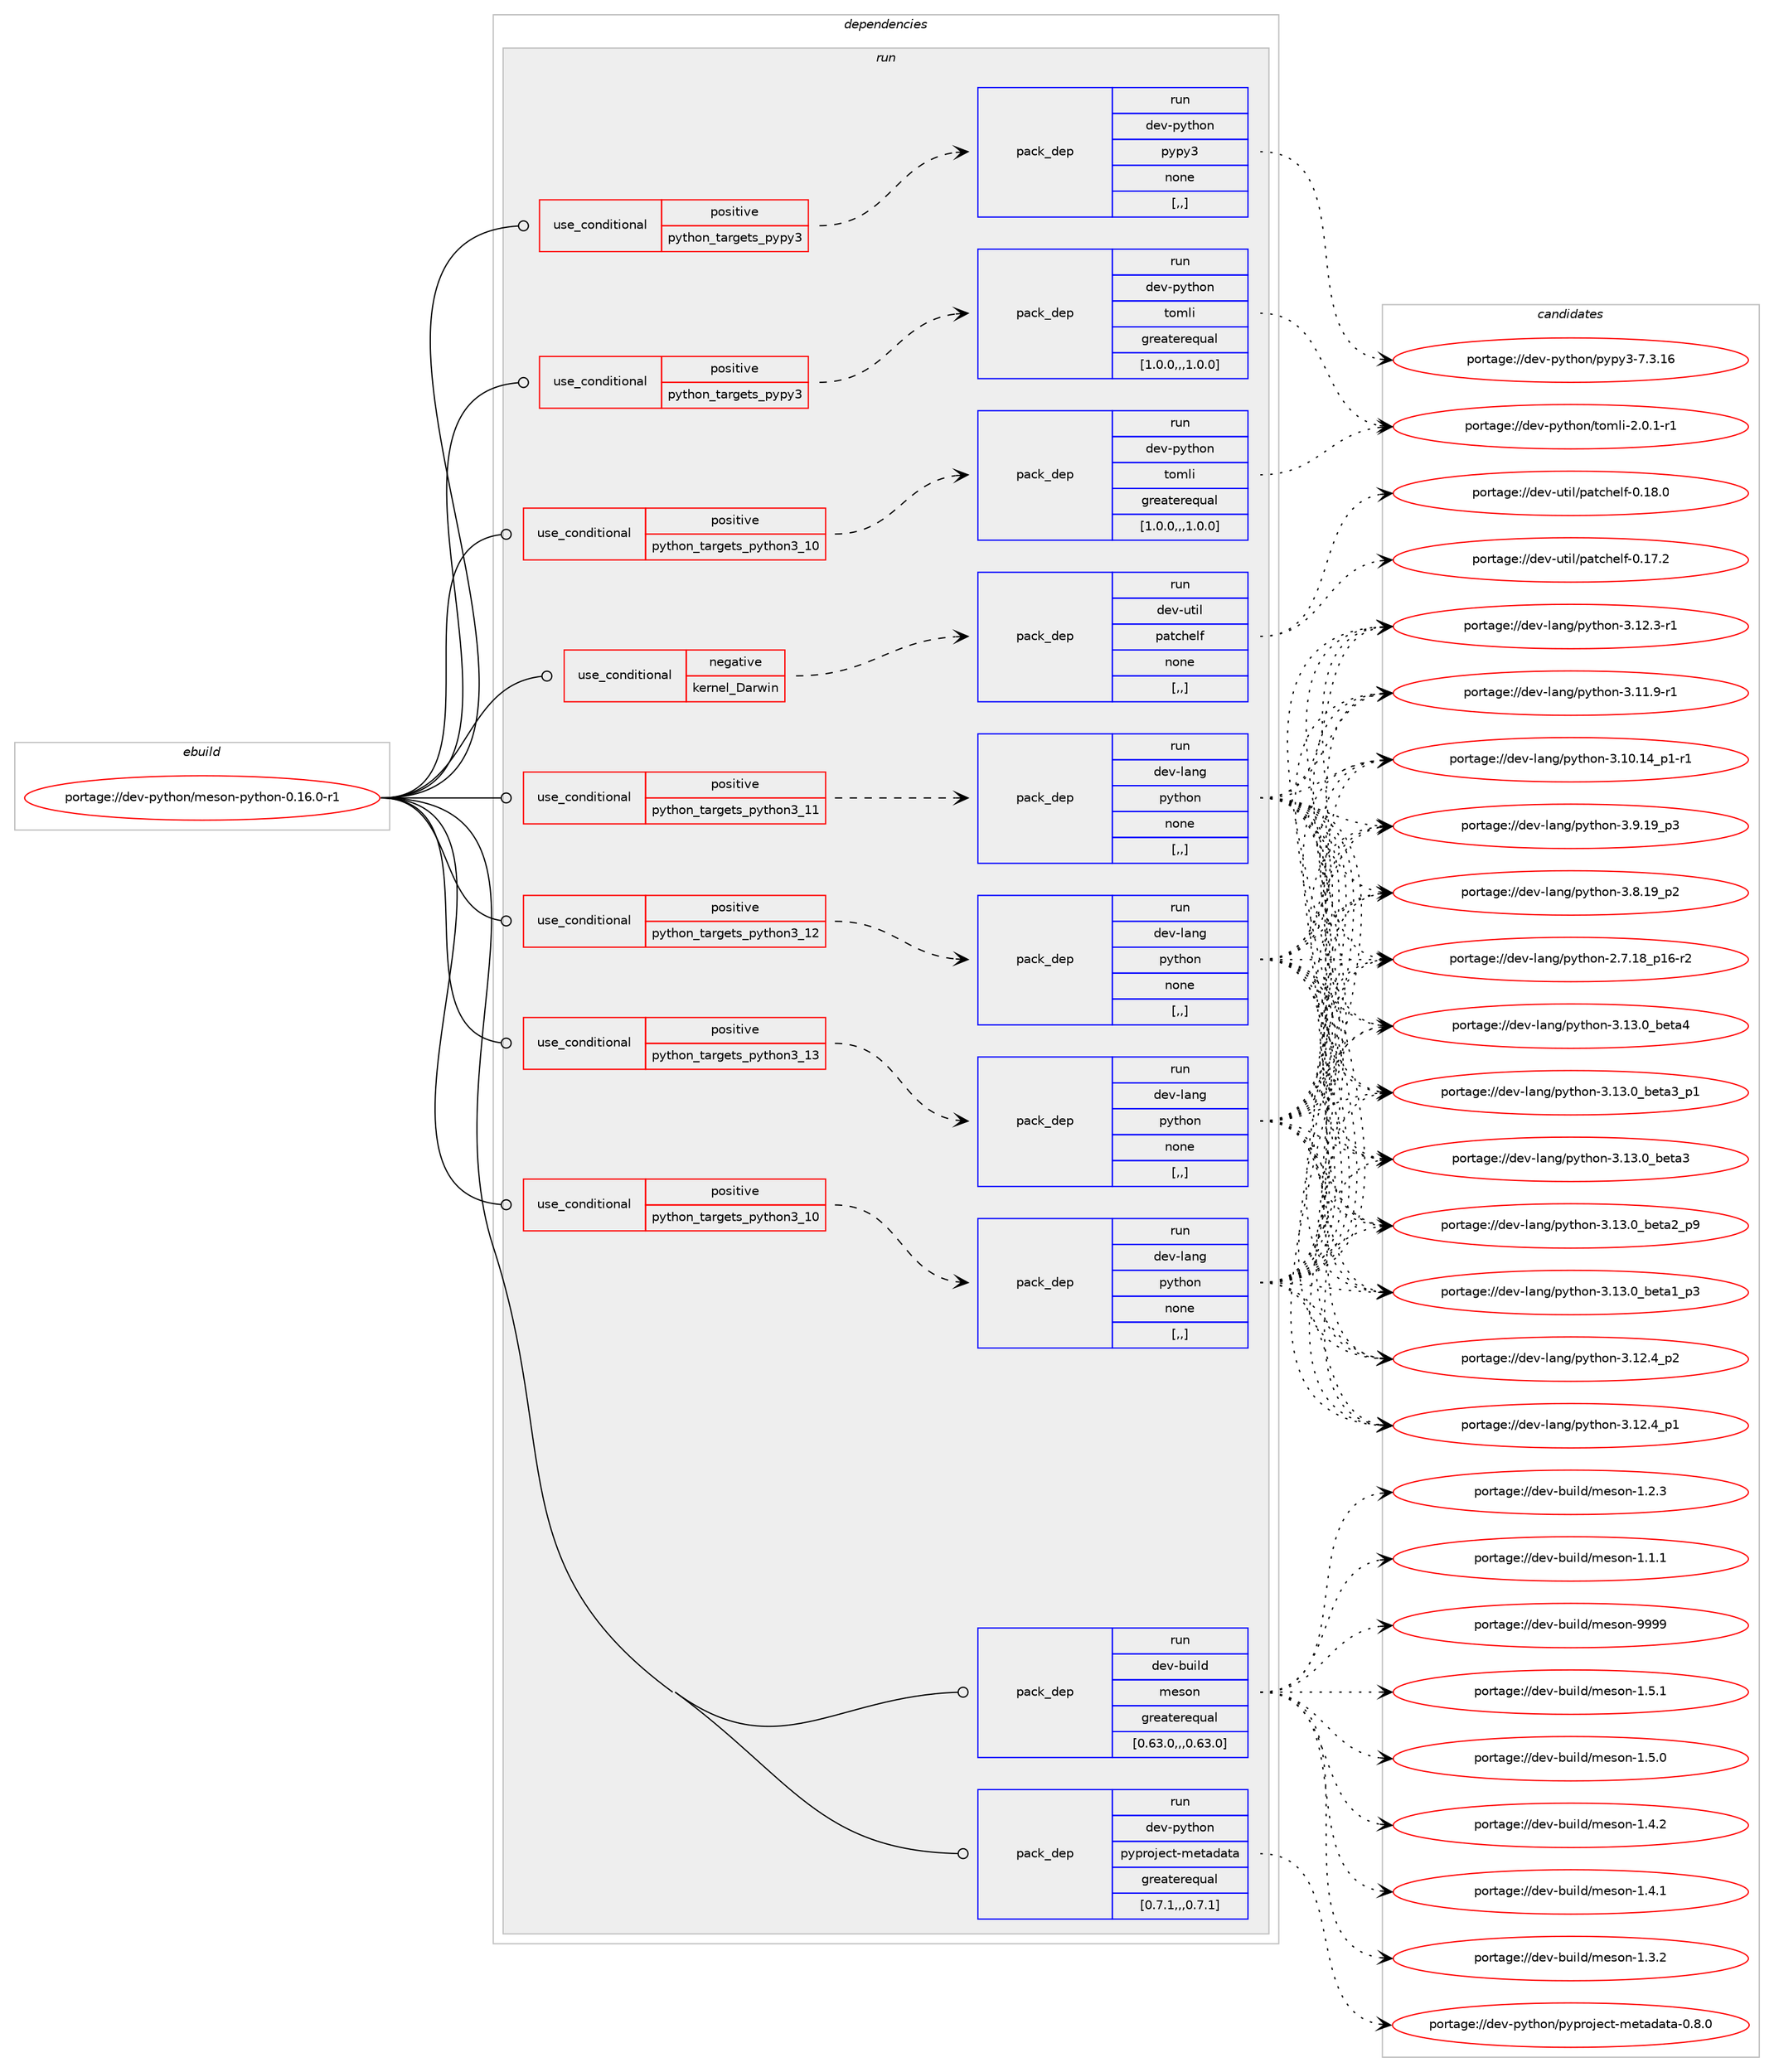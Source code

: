 digraph prolog {

# *************
# Graph options
# *************

newrank=true;
concentrate=true;
compound=true;
graph [rankdir=LR,fontname=Helvetica,fontsize=10,ranksep=1.5];#, ranksep=2.5, nodesep=0.2];
edge  [arrowhead=vee];
node  [fontname=Helvetica,fontsize=10];

# **********
# The ebuild
# **********

subgraph cluster_leftcol {
color=gray;
label=<<i>ebuild</i>>;
id [label="portage://dev-python/meson-python-0.16.0-r1", color=red, width=4, href="../dev-python/meson-python-0.16.0-r1.svg"];
}

# ****************
# The dependencies
# ****************

subgraph cluster_midcol {
color=gray;
label=<<i>dependencies</i>>;
subgraph cluster_compile {
fillcolor="#eeeeee";
style=filled;
label=<<i>compile</i>>;
}
subgraph cluster_compileandrun {
fillcolor="#eeeeee";
style=filled;
label=<<i>compile and run</i>>;
}
subgraph cluster_run {
fillcolor="#eeeeee";
style=filled;
label=<<i>run</i>>;
subgraph cond34828 {
dependency151361 [label=<<TABLE BORDER="0" CELLBORDER="1" CELLSPACING="0" CELLPADDING="4"><TR><TD ROWSPAN="3" CELLPADDING="10">use_conditional</TD></TR><TR><TD>negative</TD></TR><TR><TD>kernel_Darwin</TD></TR></TABLE>>, shape=none, color=red];
subgraph pack115284 {
dependency151362 [label=<<TABLE BORDER="0" CELLBORDER="1" CELLSPACING="0" CELLPADDING="4" WIDTH="220"><TR><TD ROWSPAN="6" CELLPADDING="30">pack_dep</TD></TR><TR><TD WIDTH="110">run</TD></TR><TR><TD>dev-util</TD></TR><TR><TD>patchelf</TD></TR><TR><TD>none</TD></TR><TR><TD>[,,]</TD></TR></TABLE>>, shape=none, color=blue];
}
dependency151361:e -> dependency151362:w [weight=20,style="dashed",arrowhead="vee"];
}
id:e -> dependency151361:w [weight=20,style="solid",arrowhead="odot"];
subgraph cond34829 {
dependency151363 [label=<<TABLE BORDER="0" CELLBORDER="1" CELLSPACING="0" CELLPADDING="4"><TR><TD ROWSPAN="3" CELLPADDING="10">use_conditional</TD></TR><TR><TD>positive</TD></TR><TR><TD>python_targets_pypy3</TD></TR></TABLE>>, shape=none, color=red];
subgraph pack115285 {
dependency151364 [label=<<TABLE BORDER="0" CELLBORDER="1" CELLSPACING="0" CELLPADDING="4" WIDTH="220"><TR><TD ROWSPAN="6" CELLPADDING="30">pack_dep</TD></TR><TR><TD WIDTH="110">run</TD></TR><TR><TD>dev-python</TD></TR><TR><TD>pypy3</TD></TR><TR><TD>none</TD></TR><TR><TD>[,,]</TD></TR></TABLE>>, shape=none, color=blue];
}
dependency151363:e -> dependency151364:w [weight=20,style="dashed",arrowhead="vee"];
}
id:e -> dependency151363:w [weight=20,style="solid",arrowhead="odot"];
subgraph cond34830 {
dependency151365 [label=<<TABLE BORDER="0" CELLBORDER="1" CELLSPACING="0" CELLPADDING="4"><TR><TD ROWSPAN="3" CELLPADDING="10">use_conditional</TD></TR><TR><TD>positive</TD></TR><TR><TD>python_targets_pypy3</TD></TR></TABLE>>, shape=none, color=red];
subgraph pack115286 {
dependency151366 [label=<<TABLE BORDER="0" CELLBORDER="1" CELLSPACING="0" CELLPADDING="4" WIDTH="220"><TR><TD ROWSPAN="6" CELLPADDING="30">pack_dep</TD></TR><TR><TD WIDTH="110">run</TD></TR><TR><TD>dev-python</TD></TR><TR><TD>tomli</TD></TR><TR><TD>greaterequal</TD></TR><TR><TD>[1.0.0,,,1.0.0]</TD></TR></TABLE>>, shape=none, color=blue];
}
dependency151365:e -> dependency151366:w [weight=20,style="dashed",arrowhead="vee"];
}
id:e -> dependency151365:w [weight=20,style="solid",arrowhead="odot"];
subgraph cond34831 {
dependency151367 [label=<<TABLE BORDER="0" CELLBORDER="1" CELLSPACING="0" CELLPADDING="4"><TR><TD ROWSPAN="3" CELLPADDING="10">use_conditional</TD></TR><TR><TD>positive</TD></TR><TR><TD>python_targets_python3_10</TD></TR></TABLE>>, shape=none, color=red];
subgraph pack115287 {
dependency151368 [label=<<TABLE BORDER="0" CELLBORDER="1" CELLSPACING="0" CELLPADDING="4" WIDTH="220"><TR><TD ROWSPAN="6" CELLPADDING="30">pack_dep</TD></TR><TR><TD WIDTH="110">run</TD></TR><TR><TD>dev-lang</TD></TR><TR><TD>python</TD></TR><TR><TD>none</TD></TR><TR><TD>[,,]</TD></TR></TABLE>>, shape=none, color=blue];
}
dependency151367:e -> dependency151368:w [weight=20,style="dashed",arrowhead="vee"];
}
id:e -> dependency151367:w [weight=20,style="solid",arrowhead="odot"];
subgraph cond34832 {
dependency151369 [label=<<TABLE BORDER="0" CELLBORDER="1" CELLSPACING="0" CELLPADDING="4"><TR><TD ROWSPAN="3" CELLPADDING="10">use_conditional</TD></TR><TR><TD>positive</TD></TR><TR><TD>python_targets_python3_10</TD></TR></TABLE>>, shape=none, color=red];
subgraph pack115288 {
dependency151370 [label=<<TABLE BORDER="0" CELLBORDER="1" CELLSPACING="0" CELLPADDING="4" WIDTH="220"><TR><TD ROWSPAN="6" CELLPADDING="30">pack_dep</TD></TR><TR><TD WIDTH="110">run</TD></TR><TR><TD>dev-python</TD></TR><TR><TD>tomli</TD></TR><TR><TD>greaterequal</TD></TR><TR><TD>[1.0.0,,,1.0.0]</TD></TR></TABLE>>, shape=none, color=blue];
}
dependency151369:e -> dependency151370:w [weight=20,style="dashed",arrowhead="vee"];
}
id:e -> dependency151369:w [weight=20,style="solid",arrowhead="odot"];
subgraph cond34833 {
dependency151371 [label=<<TABLE BORDER="0" CELLBORDER="1" CELLSPACING="0" CELLPADDING="4"><TR><TD ROWSPAN="3" CELLPADDING="10">use_conditional</TD></TR><TR><TD>positive</TD></TR><TR><TD>python_targets_python3_11</TD></TR></TABLE>>, shape=none, color=red];
subgraph pack115289 {
dependency151372 [label=<<TABLE BORDER="0" CELLBORDER="1" CELLSPACING="0" CELLPADDING="4" WIDTH="220"><TR><TD ROWSPAN="6" CELLPADDING="30">pack_dep</TD></TR><TR><TD WIDTH="110">run</TD></TR><TR><TD>dev-lang</TD></TR><TR><TD>python</TD></TR><TR><TD>none</TD></TR><TR><TD>[,,]</TD></TR></TABLE>>, shape=none, color=blue];
}
dependency151371:e -> dependency151372:w [weight=20,style="dashed",arrowhead="vee"];
}
id:e -> dependency151371:w [weight=20,style="solid",arrowhead="odot"];
subgraph cond34834 {
dependency151373 [label=<<TABLE BORDER="0" CELLBORDER="1" CELLSPACING="0" CELLPADDING="4"><TR><TD ROWSPAN="3" CELLPADDING="10">use_conditional</TD></TR><TR><TD>positive</TD></TR><TR><TD>python_targets_python3_12</TD></TR></TABLE>>, shape=none, color=red];
subgraph pack115290 {
dependency151374 [label=<<TABLE BORDER="0" CELLBORDER="1" CELLSPACING="0" CELLPADDING="4" WIDTH="220"><TR><TD ROWSPAN="6" CELLPADDING="30">pack_dep</TD></TR><TR><TD WIDTH="110">run</TD></TR><TR><TD>dev-lang</TD></TR><TR><TD>python</TD></TR><TR><TD>none</TD></TR><TR><TD>[,,]</TD></TR></TABLE>>, shape=none, color=blue];
}
dependency151373:e -> dependency151374:w [weight=20,style="dashed",arrowhead="vee"];
}
id:e -> dependency151373:w [weight=20,style="solid",arrowhead="odot"];
subgraph cond34835 {
dependency151375 [label=<<TABLE BORDER="0" CELLBORDER="1" CELLSPACING="0" CELLPADDING="4"><TR><TD ROWSPAN="3" CELLPADDING="10">use_conditional</TD></TR><TR><TD>positive</TD></TR><TR><TD>python_targets_python3_13</TD></TR></TABLE>>, shape=none, color=red];
subgraph pack115291 {
dependency151376 [label=<<TABLE BORDER="0" CELLBORDER="1" CELLSPACING="0" CELLPADDING="4" WIDTH="220"><TR><TD ROWSPAN="6" CELLPADDING="30">pack_dep</TD></TR><TR><TD WIDTH="110">run</TD></TR><TR><TD>dev-lang</TD></TR><TR><TD>python</TD></TR><TR><TD>none</TD></TR><TR><TD>[,,]</TD></TR></TABLE>>, shape=none, color=blue];
}
dependency151375:e -> dependency151376:w [weight=20,style="dashed",arrowhead="vee"];
}
id:e -> dependency151375:w [weight=20,style="solid",arrowhead="odot"];
subgraph pack115292 {
dependency151377 [label=<<TABLE BORDER="0" CELLBORDER="1" CELLSPACING="0" CELLPADDING="4" WIDTH="220"><TR><TD ROWSPAN="6" CELLPADDING="30">pack_dep</TD></TR><TR><TD WIDTH="110">run</TD></TR><TR><TD>dev-build</TD></TR><TR><TD>meson</TD></TR><TR><TD>greaterequal</TD></TR><TR><TD>[0.63.0,,,0.63.0]</TD></TR></TABLE>>, shape=none, color=blue];
}
id:e -> dependency151377:w [weight=20,style="solid",arrowhead="odot"];
subgraph pack115293 {
dependency151378 [label=<<TABLE BORDER="0" CELLBORDER="1" CELLSPACING="0" CELLPADDING="4" WIDTH="220"><TR><TD ROWSPAN="6" CELLPADDING="30">pack_dep</TD></TR><TR><TD WIDTH="110">run</TD></TR><TR><TD>dev-python</TD></TR><TR><TD>pyproject-metadata</TD></TR><TR><TD>greaterequal</TD></TR><TR><TD>[0.7.1,,,0.7.1]</TD></TR></TABLE>>, shape=none, color=blue];
}
id:e -> dependency151378:w [weight=20,style="solid",arrowhead="odot"];
}
}

# **************
# The candidates
# **************

subgraph cluster_choices {
rank=same;
color=gray;
label=<<i>candidates</i>>;

subgraph choice115284 {
color=black;
nodesep=1;
choice1001011184511711610510847112971169910410110810245484649564648 [label="portage://dev-util/patchelf-0.18.0", color=red, width=4,href="../dev-util/patchelf-0.18.0.svg"];
choice1001011184511711610510847112971169910410110810245484649554650 [label="portage://dev-util/patchelf-0.17.2", color=red, width=4,href="../dev-util/patchelf-0.17.2.svg"];
dependency151362:e -> choice1001011184511711610510847112971169910410110810245484649564648:w [style=dotted,weight="100"];
dependency151362:e -> choice1001011184511711610510847112971169910410110810245484649554650:w [style=dotted,weight="100"];
}
subgraph choice115285 {
color=black;
nodesep=1;
choice10010111845112121116104111110471121211121215145554651464954 [label="portage://dev-python/pypy3-7.3.16", color=red, width=4,href="../dev-python/pypy3-7.3.16.svg"];
dependency151364:e -> choice10010111845112121116104111110471121211121215145554651464954:w [style=dotted,weight="100"];
}
subgraph choice115286 {
color=black;
nodesep=1;
choice10010111845112121116104111110471161111091081054550464846494511449 [label="portage://dev-python/tomli-2.0.1-r1", color=red, width=4,href="../dev-python/tomli-2.0.1-r1.svg"];
dependency151366:e -> choice10010111845112121116104111110471161111091081054550464846494511449:w [style=dotted,weight="100"];
}
subgraph choice115287 {
color=black;
nodesep=1;
choice1001011184510897110103471121211161041111104551464951464895981011169752 [label="portage://dev-lang/python-3.13.0_beta4", color=red, width=4,href="../dev-lang/python-3.13.0_beta4.svg"];
choice10010111845108971101034711212111610411111045514649514648959810111697519511249 [label="portage://dev-lang/python-3.13.0_beta3_p1", color=red, width=4,href="../dev-lang/python-3.13.0_beta3_p1.svg"];
choice1001011184510897110103471121211161041111104551464951464895981011169751 [label="portage://dev-lang/python-3.13.0_beta3", color=red, width=4,href="../dev-lang/python-3.13.0_beta3.svg"];
choice10010111845108971101034711212111610411111045514649514648959810111697509511257 [label="portage://dev-lang/python-3.13.0_beta2_p9", color=red, width=4,href="../dev-lang/python-3.13.0_beta2_p9.svg"];
choice10010111845108971101034711212111610411111045514649514648959810111697499511251 [label="portage://dev-lang/python-3.13.0_beta1_p3", color=red, width=4,href="../dev-lang/python-3.13.0_beta1_p3.svg"];
choice100101118451089711010347112121116104111110455146495046529511250 [label="portage://dev-lang/python-3.12.4_p2", color=red, width=4,href="../dev-lang/python-3.12.4_p2.svg"];
choice100101118451089711010347112121116104111110455146495046529511249 [label="portage://dev-lang/python-3.12.4_p1", color=red, width=4,href="../dev-lang/python-3.12.4_p1.svg"];
choice100101118451089711010347112121116104111110455146495046514511449 [label="portage://dev-lang/python-3.12.3-r1", color=red, width=4,href="../dev-lang/python-3.12.3-r1.svg"];
choice100101118451089711010347112121116104111110455146494946574511449 [label="portage://dev-lang/python-3.11.9-r1", color=red, width=4,href="../dev-lang/python-3.11.9-r1.svg"];
choice100101118451089711010347112121116104111110455146494846495295112494511449 [label="portage://dev-lang/python-3.10.14_p1-r1", color=red, width=4,href="../dev-lang/python-3.10.14_p1-r1.svg"];
choice100101118451089711010347112121116104111110455146574649579511251 [label="portage://dev-lang/python-3.9.19_p3", color=red, width=4,href="../dev-lang/python-3.9.19_p3.svg"];
choice100101118451089711010347112121116104111110455146564649579511250 [label="portage://dev-lang/python-3.8.19_p2", color=red, width=4,href="../dev-lang/python-3.8.19_p2.svg"];
choice100101118451089711010347112121116104111110455046554649569511249544511450 [label="portage://dev-lang/python-2.7.18_p16-r2", color=red, width=4,href="../dev-lang/python-2.7.18_p16-r2.svg"];
dependency151368:e -> choice1001011184510897110103471121211161041111104551464951464895981011169752:w [style=dotted,weight="100"];
dependency151368:e -> choice10010111845108971101034711212111610411111045514649514648959810111697519511249:w [style=dotted,weight="100"];
dependency151368:e -> choice1001011184510897110103471121211161041111104551464951464895981011169751:w [style=dotted,weight="100"];
dependency151368:e -> choice10010111845108971101034711212111610411111045514649514648959810111697509511257:w [style=dotted,weight="100"];
dependency151368:e -> choice10010111845108971101034711212111610411111045514649514648959810111697499511251:w [style=dotted,weight="100"];
dependency151368:e -> choice100101118451089711010347112121116104111110455146495046529511250:w [style=dotted,weight="100"];
dependency151368:e -> choice100101118451089711010347112121116104111110455146495046529511249:w [style=dotted,weight="100"];
dependency151368:e -> choice100101118451089711010347112121116104111110455146495046514511449:w [style=dotted,weight="100"];
dependency151368:e -> choice100101118451089711010347112121116104111110455146494946574511449:w [style=dotted,weight="100"];
dependency151368:e -> choice100101118451089711010347112121116104111110455146494846495295112494511449:w [style=dotted,weight="100"];
dependency151368:e -> choice100101118451089711010347112121116104111110455146574649579511251:w [style=dotted,weight="100"];
dependency151368:e -> choice100101118451089711010347112121116104111110455146564649579511250:w [style=dotted,weight="100"];
dependency151368:e -> choice100101118451089711010347112121116104111110455046554649569511249544511450:w [style=dotted,weight="100"];
}
subgraph choice115288 {
color=black;
nodesep=1;
choice10010111845112121116104111110471161111091081054550464846494511449 [label="portage://dev-python/tomli-2.0.1-r1", color=red, width=4,href="../dev-python/tomli-2.0.1-r1.svg"];
dependency151370:e -> choice10010111845112121116104111110471161111091081054550464846494511449:w [style=dotted,weight="100"];
}
subgraph choice115289 {
color=black;
nodesep=1;
choice1001011184510897110103471121211161041111104551464951464895981011169752 [label="portage://dev-lang/python-3.13.0_beta4", color=red, width=4,href="../dev-lang/python-3.13.0_beta4.svg"];
choice10010111845108971101034711212111610411111045514649514648959810111697519511249 [label="portage://dev-lang/python-3.13.0_beta3_p1", color=red, width=4,href="../dev-lang/python-3.13.0_beta3_p1.svg"];
choice1001011184510897110103471121211161041111104551464951464895981011169751 [label="portage://dev-lang/python-3.13.0_beta3", color=red, width=4,href="../dev-lang/python-3.13.0_beta3.svg"];
choice10010111845108971101034711212111610411111045514649514648959810111697509511257 [label="portage://dev-lang/python-3.13.0_beta2_p9", color=red, width=4,href="../dev-lang/python-3.13.0_beta2_p9.svg"];
choice10010111845108971101034711212111610411111045514649514648959810111697499511251 [label="portage://dev-lang/python-3.13.0_beta1_p3", color=red, width=4,href="../dev-lang/python-3.13.0_beta1_p3.svg"];
choice100101118451089711010347112121116104111110455146495046529511250 [label="portage://dev-lang/python-3.12.4_p2", color=red, width=4,href="../dev-lang/python-3.12.4_p2.svg"];
choice100101118451089711010347112121116104111110455146495046529511249 [label="portage://dev-lang/python-3.12.4_p1", color=red, width=4,href="../dev-lang/python-3.12.4_p1.svg"];
choice100101118451089711010347112121116104111110455146495046514511449 [label="portage://dev-lang/python-3.12.3-r1", color=red, width=4,href="../dev-lang/python-3.12.3-r1.svg"];
choice100101118451089711010347112121116104111110455146494946574511449 [label="portage://dev-lang/python-3.11.9-r1", color=red, width=4,href="../dev-lang/python-3.11.9-r1.svg"];
choice100101118451089711010347112121116104111110455146494846495295112494511449 [label="portage://dev-lang/python-3.10.14_p1-r1", color=red, width=4,href="../dev-lang/python-3.10.14_p1-r1.svg"];
choice100101118451089711010347112121116104111110455146574649579511251 [label="portage://dev-lang/python-3.9.19_p3", color=red, width=4,href="../dev-lang/python-3.9.19_p3.svg"];
choice100101118451089711010347112121116104111110455146564649579511250 [label="portage://dev-lang/python-3.8.19_p2", color=red, width=4,href="../dev-lang/python-3.8.19_p2.svg"];
choice100101118451089711010347112121116104111110455046554649569511249544511450 [label="portage://dev-lang/python-2.7.18_p16-r2", color=red, width=4,href="../dev-lang/python-2.7.18_p16-r2.svg"];
dependency151372:e -> choice1001011184510897110103471121211161041111104551464951464895981011169752:w [style=dotted,weight="100"];
dependency151372:e -> choice10010111845108971101034711212111610411111045514649514648959810111697519511249:w [style=dotted,weight="100"];
dependency151372:e -> choice1001011184510897110103471121211161041111104551464951464895981011169751:w [style=dotted,weight="100"];
dependency151372:e -> choice10010111845108971101034711212111610411111045514649514648959810111697509511257:w [style=dotted,weight="100"];
dependency151372:e -> choice10010111845108971101034711212111610411111045514649514648959810111697499511251:w [style=dotted,weight="100"];
dependency151372:e -> choice100101118451089711010347112121116104111110455146495046529511250:w [style=dotted,weight="100"];
dependency151372:e -> choice100101118451089711010347112121116104111110455146495046529511249:w [style=dotted,weight="100"];
dependency151372:e -> choice100101118451089711010347112121116104111110455146495046514511449:w [style=dotted,weight="100"];
dependency151372:e -> choice100101118451089711010347112121116104111110455146494946574511449:w [style=dotted,weight="100"];
dependency151372:e -> choice100101118451089711010347112121116104111110455146494846495295112494511449:w [style=dotted,weight="100"];
dependency151372:e -> choice100101118451089711010347112121116104111110455146574649579511251:w [style=dotted,weight="100"];
dependency151372:e -> choice100101118451089711010347112121116104111110455146564649579511250:w [style=dotted,weight="100"];
dependency151372:e -> choice100101118451089711010347112121116104111110455046554649569511249544511450:w [style=dotted,weight="100"];
}
subgraph choice115290 {
color=black;
nodesep=1;
choice1001011184510897110103471121211161041111104551464951464895981011169752 [label="portage://dev-lang/python-3.13.0_beta4", color=red, width=4,href="../dev-lang/python-3.13.0_beta4.svg"];
choice10010111845108971101034711212111610411111045514649514648959810111697519511249 [label="portage://dev-lang/python-3.13.0_beta3_p1", color=red, width=4,href="../dev-lang/python-3.13.0_beta3_p1.svg"];
choice1001011184510897110103471121211161041111104551464951464895981011169751 [label="portage://dev-lang/python-3.13.0_beta3", color=red, width=4,href="../dev-lang/python-3.13.0_beta3.svg"];
choice10010111845108971101034711212111610411111045514649514648959810111697509511257 [label="portage://dev-lang/python-3.13.0_beta2_p9", color=red, width=4,href="../dev-lang/python-3.13.0_beta2_p9.svg"];
choice10010111845108971101034711212111610411111045514649514648959810111697499511251 [label="portage://dev-lang/python-3.13.0_beta1_p3", color=red, width=4,href="../dev-lang/python-3.13.0_beta1_p3.svg"];
choice100101118451089711010347112121116104111110455146495046529511250 [label="portage://dev-lang/python-3.12.4_p2", color=red, width=4,href="../dev-lang/python-3.12.4_p2.svg"];
choice100101118451089711010347112121116104111110455146495046529511249 [label="portage://dev-lang/python-3.12.4_p1", color=red, width=4,href="../dev-lang/python-3.12.4_p1.svg"];
choice100101118451089711010347112121116104111110455146495046514511449 [label="portage://dev-lang/python-3.12.3-r1", color=red, width=4,href="../dev-lang/python-3.12.3-r1.svg"];
choice100101118451089711010347112121116104111110455146494946574511449 [label="portage://dev-lang/python-3.11.9-r1", color=red, width=4,href="../dev-lang/python-3.11.9-r1.svg"];
choice100101118451089711010347112121116104111110455146494846495295112494511449 [label="portage://dev-lang/python-3.10.14_p1-r1", color=red, width=4,href="../dev-lang/python-3.10.14_p1-r1.svg"];
choice100101118451089711010347112121116104111110455146574649579511251 [label="portage://dev-lang/python-3.9.19_p3", color=red, width=4,href="../dev-lang/python-3.9.19_p3.svg"];
choice100101118451089711010347112121116104111110455146564649579511250 [label="portage://dev-lang/python-3.8.19_p2", color=red, width=4,href="../dev-lang/python-3.8.19_p2.svg"];
choice100101118451089711010347112121116104111110455046554649569511249544511450 [label="portage://dev-lang/python-2.7.18_p16-r2", color=red, width=4,href="../dev-lang/python-2.7.18_p16-r2.svg"];
dependency151374:e -> choice1001011184510897110103471121211161041111104551464951464895981011169752:w [style=dotted,weight="100"];
dependency151374:e -> choice10010111845108971101034711212111610411111045514649514648959810111697519511249:w [style=dotted,weight="100"];
dependency151374:e -> choice1001011184510897110103471121211161041111104551464951464895981011169751:w [style=dotted,weight="100"];
dependency151374:e -> choice10010111845108971101034711212111610411111045514649514648959810111697509511257:w [style=dotted,weight="100"];
dependency151374:e -> choice10010111845108971101034711212111610411111045514649514648959810111697499511251:w [style=dotted,weight="100"];
dependency151374:e -> choice100101118451089711010347112121116104111110455146495046529511250:w [style=dotted,weight="100"];
dependency151374:e -> choice100101118451089711010347112121116104111110455146495046529511249:w [style=dotted,weight="100"];
dependency151374:e -> choice100101118451089711010347112121116104111110455146495046514511449:w [style=dotted,weight="100"];
dependency151374:e -> choice100101118451089711010347112121116104111110455146494946574511449:w [style=dotted,weight="100"];
dependency151374:e -> choice100101118451089711010347112121116104111110455146494846495295112494511449:w [style=dotted,weight="100"];
dependency151374:e -> choice100101118451089711010347112121116104111110455146574649579511251:w [style=dotted,weight="100"];
dependency151374:e -> choice100101118451089711010347112121116104111110455146564649579511250:w [style=dotted,weight="100"];
dependency151374:e -> choice100101118451089711010347112121116104111110455046554649569511249544511450:w [style=dotted,weight="100"];
}
subgraph choice115291 {
color=black;
nodesep=1;
choice1001011184510897110103471121211161041111104551464951464895981011169752 [label="portage://dev-lang/python-3.13.0_beta4", color=red, width=4,href="../dev-lang/python-3.13.0_beta4.svg"];
choice10010111845108971101034711212111610411111045514649514648959810111697519511249 [label="portage://dev-lang/python-3.13.0_beta3_p1", color=red, width=4,href="../dev-lang/python-3.13.0_beta3_p1.svg"];
choice1001011184510897110103471121211161041111104551464951464895981011169751 [label="portage://dev-lang/python-3.13.0_beta3", color=red, width=4,href="../dev-lang/python-3.13.0_beta3.svg"];
choice10010111845108971101034711212111610411111045514649514648959810111697509511257 [label="portage://dev-lang/python-3.13.0_beta2_p9", color=red, width=4,href="../dev-lang/python-3.13.0_beta2_p9.svg"];
choice10010111845108971101034711212111610411111045514649514648959810111697499511251 [label="portage://dev-lang/python-3.13.0_beta1_p3", color=red, width=4,href="../dev-lang/python-3.13.0_beta1_p3.svg"];
choice100101118451089711010347112121116104111110455146495046529511250 [label="portage://dev-lang/python-3.12.4_p2", color=red, width=4,href="../dev-lang/python-3.12.4_p2.svg"];
choice100101118451089711010347112121116104111110455146495046529511249 [label="portage://dev-lang/python-3.12.4_p1", color=red, width=4,href="../dev-lang/python-3.12.4_p1.svg"];
choice100101118451089711010347112121116104111110455146495046514511449 [label="portage://dev-lang/python-3.12.3-r1", color=red, width=4,href="../dev-lang/python-3.12.3-r1.svg"];
choice100101118451089711010347112121116104111110455146494946574511449 [label="portage://dev-lang/python-3.11.9-r1", color=red, width=4,href="../dev-lang/python-3.11.9-r1.svg"];
choice100101118451089711010347112121116104111110455146494846495295112494511449 [label="portage://dev-lang/python-3.10.14_p1-r1", color=red, width=4,href="../dev-lang/python-3.10.14_p1-r1.svg"];
choice100101118451089711010347112121116104111110455146574649579511251 [label="portage://dev-lang/python-3.9.19_p3", color=red, width=4,href="../dev-lang/python-3.9.19_p3.svg"];
choice100101118451089711010347112121116104111110455146564649579511250 [label="portage://dev-lang/python-3.8.19_p2", color=red, width=4,href="../dev-lang/python-3.8.19_p2.svg"];
choice100101118451089711010347112121116104111110455046554649569511249544511450 [label="portage://dev-lang/python-2.7.18_p16-r2", color=red, width=4,href="../dev-lang/python-2.7.18_p16-r2.svg"];
dependency151376:e -> choice1001011184510897110103471121211161041111104551464951464895981011169752:w [style=dotted,weight="100"];
dependency151376:e -> choice10010111845108971101034711212111610411111045514649514648959810111697519511249:w [style=dotted,weight="100"];
dependency151376:e -> choice1001011184510897110103471121211161041111104551464951464895981011169751:w [style=dotted,weight="100"];
dependency151376:e -> choice10010111845108971101034711212111610411111045514649514648959810111697509511257:w [style=dotted,weight="100"];
dependency151376:e -> choice10010111845108971101034711212111610411111045514649514648959810111697499511251:w [style=dotted,weight="100"];
dependency151376:e -> choice100101118451089711010347112121116104111110455146495046529511250:w [style=dotted,weight="100"];
dependency151376:e -> choice100101118451089711010347112121116104111110455146495046529511249:w [style=dotted,weight="100"];
dependency151376:e -> choice100101118451089711010347112121116104111110455146495046514511449:w [style=dotted,weight="100"];
dependency151376:e -> choice100101118451089711010347112121116104111110455146494946574511449:w [style=dotted,weight="100"];
dependency151376:e -> choice100101118451089711010347112121116104111110455146494846495295112494511449:w [style=dotted,weight="100"];
dependency151376:e -> choice100101118451089711010347112121116104111110455146574649579511251:w [style=dotted,weight="100"];
dependency151376:e -> choice100101118451089711010347112121116104111110455146564649579511250:w [style=dotted,weight="100"];
dependency151376:e -> choice100101118451089711010347112121116104111110455046554649569511249544511450:w [style=dotted,weight="100"];
}
subgraph choice115292 {
color=black;
nodesep=1;
choice1001011184598117105108100471091011151111104557575757 [label="portage://dev-build/meson-9999", color=red, width=4,href="../dev-build/meson-9999.svg"];
choice100101118459811710510810047109101115111110454946534649 [label="portage://dev-build/meson-1.5.1", color=red, width=4,href="../dev-build/meson-1.5.1.svg"];
choice100101118459811710510810047109101115111110454946534648 [label="portage://dev-build/meson-1.5.0", color=red, width=4,href="../dev-build/meson-1.5.0.svg"];
choice100101118459811710510810047109101115111110454946524650 [label="portage://dev-build/meson-1.4.2", color=red, width=4,href="../dev-build/meson-1.4.2.svg"];
choice100101118459811710510810047109101115111110454946524649 [label="portage://dev-build/meson-1.4.1", color=red, width=4,href="../dev-build/meson-1.4.1.svg"];
choice100101118459811710510810047109101115111110454946514650 [label="portage://dev-build/meson-1.3.2", color=red, width=4,href="../dev-build/meson-1.3.2.svg"];
choice100101118459811710510810047109101115111110454946504651 [label="portage://dev-build/meson-1.2.3", color=red, width=4,href="../dev-build/meson-1.2.3.svg"];
choice100101118459811710510810047109101115111110454946494649 [label="portage://dev-build/meson-1.1.1", color=red, width=4,href="../dev-build/meson-1.1.1.svg"];
dependency151377:e -> choice1001011184598117105108100471091011151111104557575757:w [style=dotted,weight="100"];
dependency151377:e -> choice100101118459811710510810047109101115111110454946534649:w [style=dotted,weight="100"];
dependency151377:e -> choice100101118459811710510810047109101115111110454946534648:w [style=dotted,weight="100"];
dependency151377:e -> choice100101118459811710510810047109101115111110454946524650:w [style=dotted,weight="100"];
dependency151377:e -> choice100101118459811710510810047109101115111110454946524649:w [style=dotted,weight="100"];
dependency151377:e -> choice100101118459811710510810047109101115111110454946514650:w [style=dotted,weight="100"];
dependency151377:e -> choice100101118459811710510810047109101115111110454946504651:w [style=dotted,weight="100"];
dependency151377:e -> choice100101118459811710510810047109101115111110454946494649:w [style=dotted,weight="100"];
}
subgraph choice115293 {
color=black;
nodesep=1;
choice10010111845112121116104111110471121211121141111061019911645109101116971009711697454846564648 [label="portage://dev-python/pyproject-metadata-0.8.0", color=red, width=4,href="../dev-python/pyproject-metadata-0.8.0.svg"];
dependency151378:e -> choice10010111845112121116104111110471121211121141111061019911645109101116971009711697454846564648:w [style=dotted,weight="100"];
}
}

}
